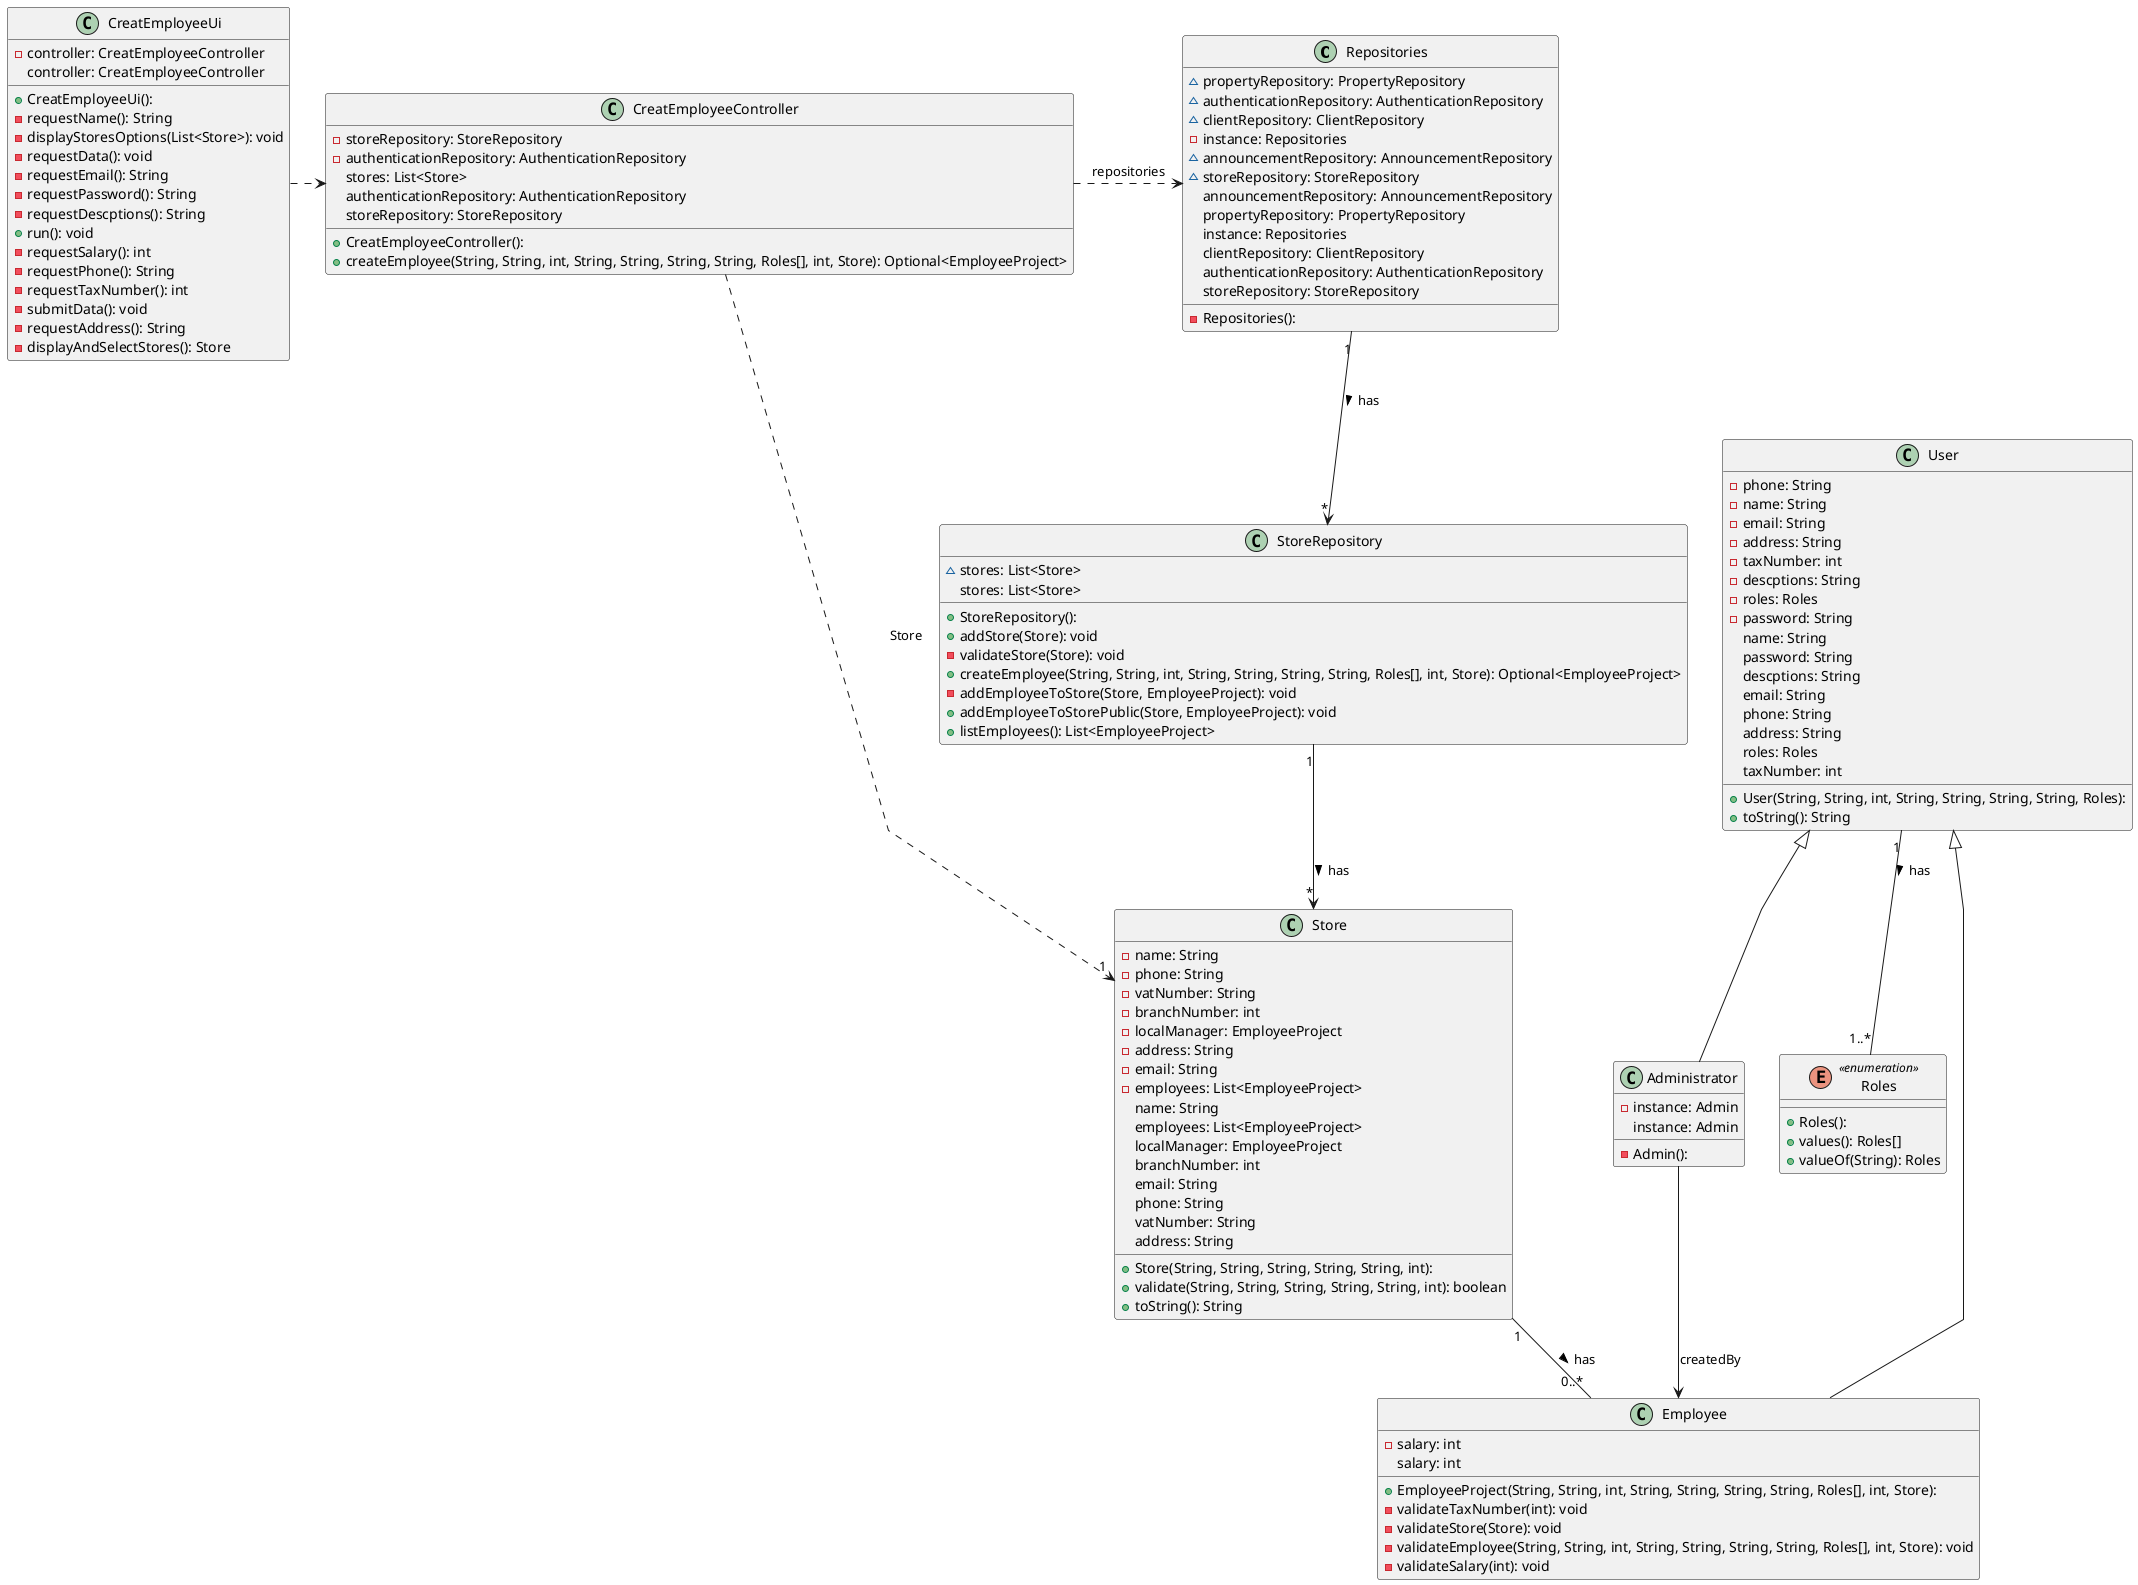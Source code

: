 @startuml
'skinparam monochrome true
skinparam packageStyle rectangle
skinparam shadowing false
skinparam linetype polyline
'skinparam linetype orto

skinparam classAttributeIconSize "2"
'left to right direction
class Repositories {
  - Repositories():
  ~ propertyRepository: PropertyRepository
  ~ authenticationRepository: AuthenticationRepository
  ~ clientRepository: ClientRepository
  - instance: Repositories
  ~ announcementRepository: AnnouncementRepository
  ~ storeRepository: StoreRepository
   announcementRepository: AnnouncementRepository
   propertyRepository: PropertyRepository
   instance: Repositories
   clientRepository: ClientRepository
   authenticationRepository: AuthenticationRepository
   storeRepository: StoreRepository
}

class StoreRepository {
  + StoreRepository():
  ~ stores: List<Store>
  + addStore(Store): void
  - validateStore(Store): void
  + createEmployee(String, String, int, String, String, String, String, Roles[], int, Store): Optional<EmployeeProject>
  - addEmployeeToStore(Store, EmployeeProject): void
  + addEmployeeToStorePublic(Store, EmployeeProject): void
  + listEmployees(): List<EmployeeProject>
   stores: List<Store>
}

class CreatEmployeeUi {
  + CreatEmployeeUi():
  - controller: CreatEmployeeController
  - requestName(): String
  - displayStoresOptions(List<Store>): void
  - requestData(): void
  - requestEmail(): String
  - requestPassword(): String
  - requestDescptions(): String
  + run(): void
  - requestSalary(): int
  - requestPhone(): String
  - requestTaxNumber(): int
  - submitData(): void
  - requestAddress(): String
  - displayAndSelectStores(): Store
   controller: CreatEmployeeController
}
class CreatEmployeeController {
  + CreatEmployeeController():
  - storeRepository: StoreRepository
  - authenticationRepository: AuthenticationRepository
  + createEmployee(String, String, int, String, String, String, String, Roles[], int, Store): Optional<EmployeeProject>
   stores: List<Store>
   authenticationRepository: AuthenticationRepository
   storeRepository: StoreRepository
}

class User {
  + User(String, String, int, String, String, String, String, Roles):
  - phone: String
  - name: String
  - email: String
  - address: String
  - taxNumber: int
  - descptions: String
  - roles: Roles
  - password: String
  + toString(): String
   name: String
   password: String
   descptions: String
   email: String
   phone: String
   address: String
   roles: Roles
   taxNumber: int
}
enum Roles << enumeration >> {
  + Roles():
  + values(): Roles[]
  + valueOf(String): Roles
}


class Employee extends User{
  + EmployeeProject(String, String, int, String, String, String, String, Roles[], int, Store):
    - salary: int
    - validateTaxNumber(int): void
    - validateStore(Store): void
    - validateEmployee(String, String, int, String, String, String, String, Roles[], int, Store): void
    - validateSalary(int): void
     salary: int
}

class Administrator extends User{
  - Admin():
  - instance: Admin
   instance: Admin
}
class Store {
  + Store(String, String, String, String, String, int):
  - name: String
  - phone: String
  - vatNumber: String
  - branchNumber: int
  - localManager: EmployeeProject
  - address: String
  - email: String
  - employees: List<EmployeeProject>
  + validate(String, String, String, String, String, int): boolean
  + toString(): String
   name: String
   employees: List<EmployeeProject>
   localManager: EmployeeProject
   branchNumber: int
   email: String
   phone: String
   vatNumber: String
   address: String
}

Store "1" -- "0..*" Employee : has >
User "1"--"1..*" Roles : has >
CreatEmployeeController .> Repositories : repositories
CreatEmployeeUi .> CreatEmployeeController
Administrator --> Employee : createdBy
CreatEmployeeController ..> "1" Store : Store
Repositories "1" --> "*" StoreRepository : has >
StoreRepository "1" --> "*" Store : has >
@enduml
